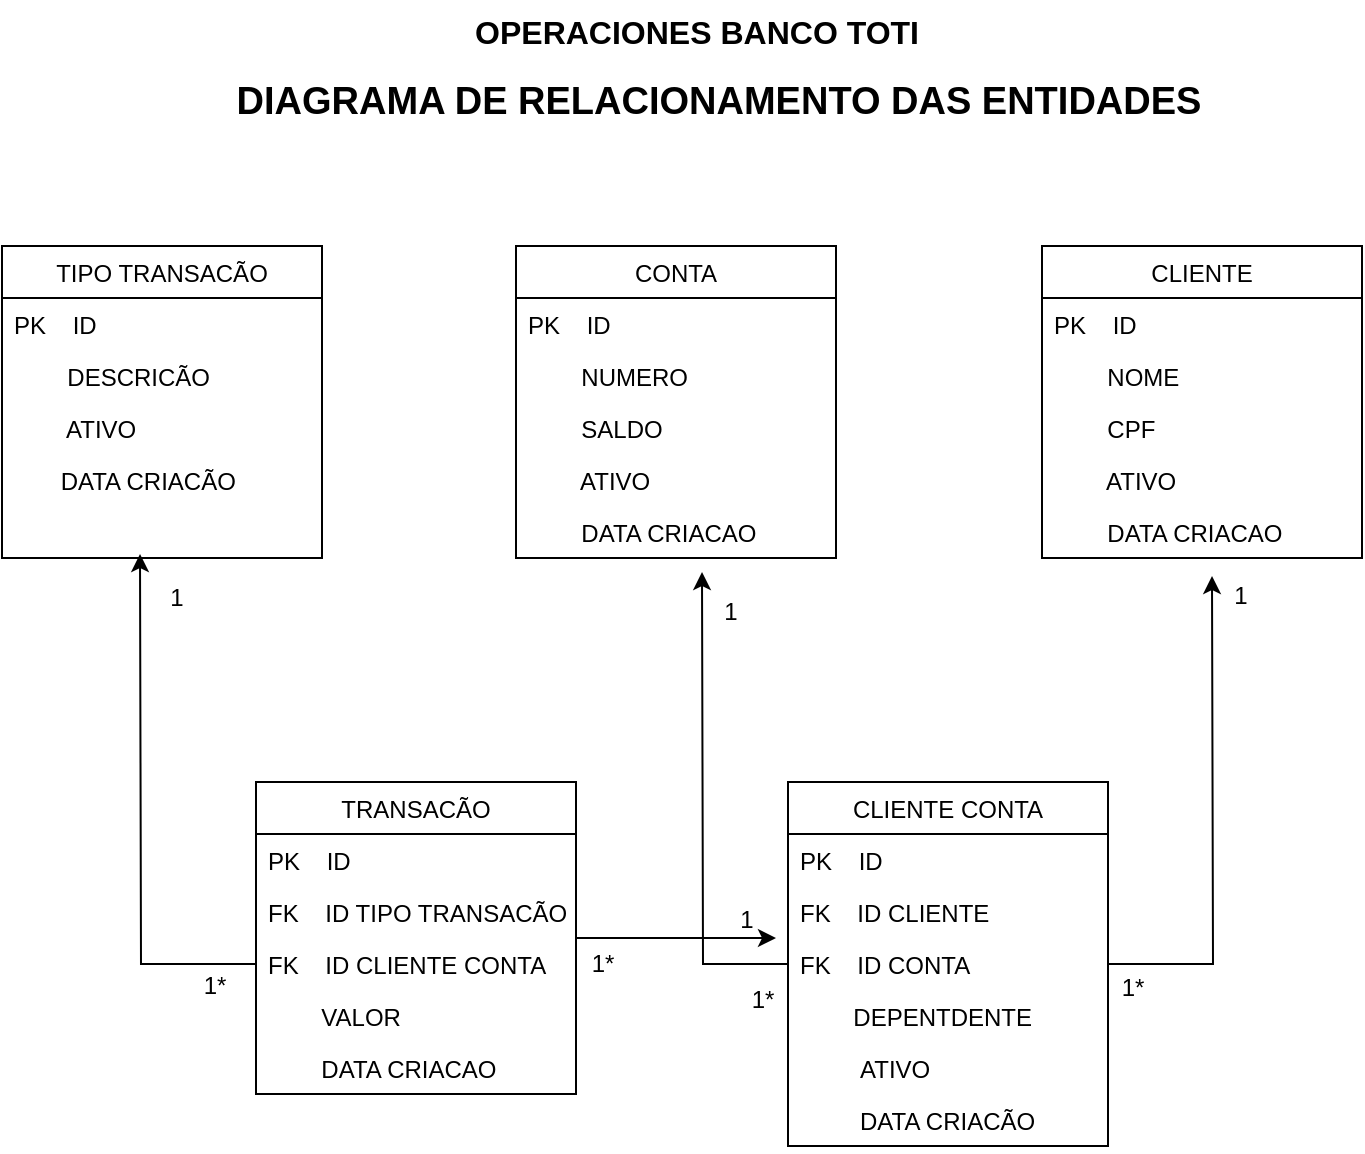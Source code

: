 <mxfile version="20.8.10" type="device"><diagram id="C5RBs43oDa-KdzZeNtuy" name="Page-1"><mxGraphModel dx="864" dy="516" grid="0" gridSize="9" guides="1" tooltips="1" connect="1" arrows="1" fold="1" page="1" pageScale="1" pageWidth="827" pageHeight="1169" math="0" shadow="0"><root><mxCell id="WIyWlLk6GJQsqaUBKTNV-0"/><mxCell id="WIyWlLk6GJQsqaUBKTNV-1" parent="WIyWlLk6GJQsqaUBKTNV-0"/><mxCell id="zkfFHV4jXpPFQw0GAbJ--17" value="CLIENTE" style="swimlane;fontStyle=0;align=center;verticalAlign=top;childLayout=stackLayout;horizontal=1;startSize=26;horizontalStack=0;resizeParent=1;resizeLast=0;collapsible=1;marginBottom=0;rounded=0;shadow=0;strokeWidth=1;" parent="WIyWlLk6GJQsqaUBKTNV-1" vertex="1"><mxGeometry x="592" y="317" width="160" height="156" as="geometry"><mxRectangle x="550" y="140" width="160" height="26" as="alternateBounds"/></mxGeometry></mxCell><mxCell id="zkfFHV4jXpPFQw0GAbJ--18" value="PK    ID" style="text;align=left;verticalAlign=top;spacingLeft=4;spacingRight=4;overflow=hidden;rotatable=0;points=[[0,0.5],[1,0.5]];portConstraint=eastwest;rounded=0;" parent="zkfFHV4jXpPFQw0GAbJ--17" vertex="1"><mxGeometry y="26" width="160" height="26" as="geometry"/></mxCell><mxCell id="zkfFHV4jXpPFQw0GAbJ--19" value="        NOME" style="text;align=left;verticalAlign=top;spacingLeft=4;spacingRight=4;overflow=hidden;rotatable=0;points=[[0,0.5],[1,0.5]];portConstraint=eastwest;rounded=0;shadow=0;html=0;" parent="zkfFHV4jXpPFQw0GAbJ--17" vertex="1"><mxGeometry y="52" width="160" height="26" as="geometry"/></mxCell><mxCell id="zkfFHV4jXpPFQw0GAbJ--20" value="        CPF" style="text;align=left;verticalAlign=top;spacingLeft=4;spacingRight=4;overflow=hidden;rotatable=0;points=[[0,0.5],[1,0.5]];portConstraint=eastwest;rounded=0;shadow=0;html=0;" parent="zkfFHV4jXpPFQw0GAbJ--17" vertex="1"><mxGeometry y="78" width="160" height="26" as="geometry"/></mxCell><mxCell id="ZY7aRTrlcmKJ7q5n4ABJ-0" value="        ATIVO" style="text;align=left;verticalAlign=top;spacingLeft=4;spacingRight=4;overflow=hidden;rotatable=0;points=[[0,0.5],[1,0.5]];portConstraint=eastwest;rounded=0;shadow=0;html=0;" parent="zkfFHV4jXpPFQw0GAbJ--17" vertex="1"><mxGeometry y="104" width="160" height="26" as="geometry"/></mxCell><mxCell id="ZY7aRTrlcmKJ7q5n4ABJ-2" value="        DATA CRIACAO" style="text;align=left;verticalAlign=top;spacingLeft=4;spacingRight=4;overflow=hidden;rotatable=0;points=[[0,0.5],[1,0.5]];portConstraint=eastwest;rounded=0;shadow=0;html=0;" parent="zkfFHV4jXpPFQw0GAbJ--17" vertex="1"><mxGeometry y="130" width="160" height="26" as="geometry"/></mxCell><mxCell id="TUwYF2Wca4uguIGLHAOn-69" value="OPERACIONES BANCO TOTI" style="text;html=1;align=center;verticalAlign=middle;resizable=0;points=[];autosize=1;strokeColor=none;fillColor=none;fontStyle=1;fontSize=16;rounded=0;" parent="WIyWlLk6GJQsqaUBKTNV-1" vertex="1"><mxGeometry x="299" y="194" width="240" height="31" as="geometry"/></mxCell><mxCell id="TUwYF2Wca4uguIGLHAOn-70" value="DIAGRAMA DE RELACIONAMENTO DAS ENTIDADES" style="text;html=1;align=center;verticalAlign=middle;resizable=0;points=[];autosize=1;strokeColor=none;fillColor=none;fontStyle=1;fontSize=19;rounded=0;" parent="WIyWlLk6GJQsqaUBKTNV-1" vertex="1"><mxGeometry x="175" y="225" width="510" height="40" as="geometry"/></mxCell><mxCell id="8pIss5EqBeeWSoRuLL8G-0" value="CONTA" style="swimlane;fontStyle=0;align=center;verticalAlign=top;childLayout=stackLayout;horizontal=1;startSize=26;horizontalStack=0;resizeParent=1;resizeLast=0;collapsible=1;marginBottom=0;rounded=0;shadow=0;strokeWidth=1;" parent="WIyWlLk6GJQsqaUBKTNV-1" vertex="1"><mxGeometry x="329" y="317" width="160" height="156" as="geometry"><mxRectangle x="550" y="140" width="160" height="26" as="alternateBounds"/></mxGeometry></mxCell><mxCell id="8pIss5EqBeeWSoRuLL8G-1" value="PK    ID" style="text;align=left;verticalAlign=top;spacingLeft=4;spacingRight=4;overflow=hidden;rotatable=0;points=[[0,0.5],[1,0.5]];portConstraint=eastwest;rounded=0;" parent="8pIss5EqBeeWSoRuLL8G-0" vertex="1"><mxGeometry y="26" width="160" height="26" as="geometry"/></mxCell><mxCell id="8pIss5EqBeeWSoRuLL8G-2" value="        NUMERO" style="text;align=left;verticalAlign=top;spacingLeft=4;spacingRight=4;overflow=hidden;rotatable=0;points=[[0,0.5],[1,0.5]];portConstraint=eastwest;rounded=0;shadow=0;html=0;" parent="8pIss5EqBeeWSoRuLL8G-0" vertex="1"><mxGeometry y="52" width="160" height="26" as="geometry"/></mxCell><mxCell id="8pIss5EqBeeWSoRuLL8G-3" value="        SALDO  " style="text;align=left;verticalAlign=top;spacingLeft=4;spacingRight=4;overflow=hidden;rotatable=0;points=[[0,0.5],[1,0.5]];portConstraint=eastwest;rounded=0;shadow=0;html=0;" parent="8pIss5EqBeeWSoRuLL8G-0" vertex="1"><mxGeometry y="78" width="160" height="26" as="geometry"/></mxCell><mxCell id="8pIss5EqBeeWSoRuLL8G-4" value="        ATIVO" style="text;align=left;verticalAlign=top;spacingLeft=4;spacingRight=4;overflow=hidden;rotatable=0;points=[[0,0.5],[1,0.5]];portConstraint=eastwest;rounded=0;shadow=0;html=0;" parent="8pIss5EqBeeWSoRuLL8G-0" vertex="1"><mxGeometry y="104" width="160" height="26" as="geometry"/></mxCell><mxCell id="8pIss5EqBeeWSoRuLL8G-5" value="        DATA CRIACAO" style="text;align=left;verticalAlign=top;spacingLeft=4;spacingRight=4;overflow=hidden;rotatable=0;points=[[0,0.5],[1,0.5]];portConstraint=eastwest;rounded=0;shadow=0;html=0;" parent="8pIss5EqBeeWSoRuLL8G-0" vertex="1"><mxGeometry y="130" width="160" height="26" as="geometry"/></mxCell><mxCell id="8pIss5EqBeeWSoRuLL8G-6" value="TIPO TRANSACÃO" style="swimlane;fontStyle=0;align=center;verticalAlign=top;childLayout=stackLayout;horizontal=1;startSize=26;horizontalStack=0;resizeParent=1;resizeLast=0;collapsible=1;marginBottom=0;rounded=0;shadow=0;strokeWidth=1;" parent="WIyWlLk6GJQsqaUBKTNV-1" vertex="1"><mxGeometry x="72" y="317" width="160" height="156" as="geometry"><mxRectangle x="550" y="140" width="160" height="26" as="alternateBounds"/></mxGeometry></mxCell><mxCell id="8pIss5EqBeeWSoRuLL8G-7" value="PK    ID" style="text;align=left;verticalAlign=top;spacingLeft=4;spacingRight=4;overflow=hidden;rotatable=0;points=[[0,0.5],[1,0.5]];portConstraint=eastwest;rounded=0;" parent="8pIss5EqBeeWSoRuLL8G-6" vertex="1"><mxGeometry y="26" width="160" height="26" as="geometry"/></mxCell><mxCell id="8pIss5EqBeeWSoRuLL8G-8" value="        DESCRICÃO" style="text;align=left;verticalAlign=top;spacingLeft=4;spacingRight=4;overflow=hidden;rotatable=0;points=[[0,0.5],[1,0.5]];portConstraint=eastwest;rounded=0;shadow=0;html=0;" parent="8pIss5EqBeeWSoRuLL8G-6" vertex="1"><mxGeometry y="52" width="160" height="26" as="geometry"/></mxCell><mxCell id="8pIss5EqBeeWSoRuLL8G-9" value="        ATIVO" style="text;align=left;verticalAlign=top;spacingLeft=4;spacingRight=4;overflow=hidden;rotatable=0;points=[[0,0.5],[1,0.5]];portConstraint=eastwest;rounded=0;shadow=0;html=0;" parent="8pIss5EqBeeWSoRuLL8G-6" vertex="1"><mxGeometry y="78" width="160" height="26" as="geometry"/></mxCell><mxCell id="8pIss5EqBeeWSoRuLL8G-10" value="       DATA CRIACÃO" style="text;align=left;verticalAlign=top;spacingLeft=4;spacingRight=4;overflow=hidden;rotatable=0;points=[[0,0.5],[1,0.5]];portConstraint=eastwest;rounded=0;shadow=0;html=0;" parent="8pIss5EqBeeWSoRuLL8G-6" vertex="1"><mxGeometry y="104" width="160" height="26" as="geometry"/></mxCell><mxCell id="ZFQVCRRYB-5__TuKwjRk-3" style="edgeStyle=orthogonalEdgeStyle;rounded=0;orthogonalLoop=1;jettySize=auto;html=1;" edge="1" parent="WIyWlLk6GJQsqaUBKTNV-1" source="8pIss5EqBeeWSoRuLL8G-12"><mxGeometry relative="1" as="geometry"><mxPoint x="459" y="663" as="targetPoint"/></mxGeometry></mxCell><mxCell id="8pIss5EqBeeWSoRuLL8G-12" value="TRANSACÃO" style="swimlane;fontStyle=0;align=center;verticalAlign=top;childLayout=stackLayout;horizontal=1;startSize=26;horizontalStack=0;resizeParent=1;resizeLast=0;collapsible=1;marginBottom=0;rounded=0;shadow=0;strokeWidth=1;" parent="WIyWlLk6GJQsqaUBKTNV-1" vertex="1"><mxGeometry x="199" y="585" width="160" height="156" as="geometry"><mxRectangle x="550" y="140" width="160" height="26" as="alternateBounds"/></mxGeometry></mxCell><mxCell id="8pIss5EqBeeWSoRuLL8G-13" value="PK    ID" style="text;align=left;verticalAlign=top;spacingLeft=4;spacingRight=4;overflow=hidden;rotatable=0;points=[[0,0.5],[1,0.5]];portConstraint=eastwest;rounded=0;" parent="8pIss5EqBeeWSoRuLL8G-12" vertex="1"><mxGeometry y="26" width="160" height="26" as="geometry"/></mxCell><mxCell id="8pIss5EqBeeWSoRuLL8G-14" value="FK    ID TIPO TRANSACÃO" style="text;align=left;verticalAlign=top;spacingLeft=4;spacingRight=4;overflow=hidden;rotatable=0;points=[[0,0.5],[1,0.5]];portConstraint=eastwest;rounded=0;shadow=0;html=0;" parent="8pIss5EqBeeWSoRuLL8G-12" vertex="1"><mxGeometry y="52" width="160" height="26" as="geometry"/></mxCell><mxCell id="8pIss5EqBeeWSoRuLL8G-15" value="FK    ID CLIENTE CONTA" style="text;align=left;verticalAlign=top;spacingLeft=4;spacingRight=4;overflow=hidden;rotatable=0;points=[[0,0.5],[1,0.5]];portConstraint=eastwest;rounded=0;shadow=0;html=0;" parent="8pIss5EqBeeWSoRuLL8G-12" vertex="1"><mxGeometry y="78" width="160" height="26" as="geometry"/></mxCell><mxCell id="8pIss5EqBeeWSoRuLL8G-16" value="        VALOR" style="text;align=left;verticalAlign=top;spacingLeft=4;spacingRight=4;overflow=hidden;rotatable=0;points=[[0,0.5],[1,0.5]];portConstraint=eastwest;rounded=0;shadow=0;html=0;" parent="8pIss5EqBeeWSoRuLL8G-12" vertex="1"><mxGeometry y="104" width="160" height="26" as="geometry"/></mxCell><mxCell id="8pIss5EqBeeWSoRuLL8G-17" value="        DATA CRIACAO" style="text;align=left;verticalAlign=top;spacingLeft=4;spacingRight=4;overflow=hidden;rotatable=0;points=[[0,0.5],[1,0.5]];portConstraint=eastwest;rounded=0;shadow=0;html=0;" parent="8pIss5EqBeeWSoRuLL8G-12" vertex="1"><mxGeometry y="130" width="160" height="26" as="geometry"/></mxCell><mxCell id="8pIss5EqBeeWSoRuLL8G-18" value="CLIENTE CONTA" style="swimlane;fontStyle=0;align=center;verticalAlign=top;childLayout=stackLayout;horizontal=1;startSize=26;horizontalStack=0;resizeParent=1;resizeLast=0;collapsible=1;marginBottom=0;rounded=0;shadow=0;strokeWidth=1;" parent="WIyWlLk6GJQsqaUBKTNV-1" vertex="1"><mxGeometry x="465" y="585" width="160" height="182" as="geometry"><mxRectangle x="550" y="140" width="160" height="26" as="alternateBounds"/></mxGeometry></mxCell><mxCell id="8pIss5EqBeeWSoRuLL8G-19" value="PK    ID" style="text;align=left;verticalAlign=top;spacingLeft=4;spacingRight=4;overflow=hidden;rotatable=0;points=[[0,0.5],[1,0.5]];portConstraint=eastwest;rounded=0;" parent="8pIss5EqBeeWSoRuLL8G-18" vertex="1"><mxGeometry y="26" width="160" height="26" as="geometry"/></mxCell><mxCell id="8pIss5EqBeeWSoRuLL8G-20" value="FK    ID CLIENTE" style="text;align=left;verticalAlign=top;spacingLeft=4;spacingRight=4;overflow=hidden;rotatable=0;points=[[0,0.5],[1,0.5]];portConstraint=eastwest;rounded=0;shadow=0;html=0;" parent="8pIss5EqBeeWSoRuLL8G-18" vertex="1"><mxGeometry y="52" width="160" height="26" as="geometry"/></mxCell><mxCell id="8pIss5EqBeeWSoRuLL8G-21" value="FK    ID CONTA" style="text;align=left;verticalAlign=top;spacingLeft=4;spacingRight=4;overflow=hidden;rotatable=0;points=[[0,0.5],[1,0.5]];portConstraint=eastwest;rounded=0;shadow=0;html=0;" parent="8pIss5EqBeeWSoRuLL8G-18" vertex="1"><mxGeometry y="78" width="160" height="26" as="geometry"/></mxCell><mxCell id="8pIss5EqBeeWSoRuLL8G-22" value="        DEPENTDENTE" style="text;align=left;verticalAlign=top;spacingLeft=4;spacingRight=4;overflow=hidden;rotatable=0;points=[[0,0.5],[1,0.5]];portConstraint=eastwest;rounded=0;shadow=0;html=0;" parent="8pIss5EqBeeWSoRuLL8G-18" vertex="1"><mxGeometry y="104" width="160" height="26" as="geometry"/></mxCell><mxCell id="8pIss5EqBeeWSoRuLL8G-23" value="         ATIVO" style="text;align=left;verticalAlign=top;spacingLeft=4;spacingRight=4;overflow=hidden;rotatable=0;points=[[0,0.5],[1,0.5]];portConstraint=eastwest;rounded=0;shadow=0;html=0;" parent="8pIss5EqBeeWSoRuLL8G-18" vertex="1"><mxGeometry y="130" width="160" height="26" as="geometry"/></mxCell><mxCell id="8pIss5EqBeeWSoRuLL8G-24" value="         DATA CRIACÃO" style="text;align=left;verticalAlign=top;spacingLeft=4;spacingRight=4;overflow=hidden;rotatable=0;points=[[0,0.5],[1,0.5]];portConstraint=eastwest;rounded=0;shadow=0;html=0;" parent="8pIss5EqBeeWSoRuLL8G-18" vertex="1"><mxGeometry y="156" width="160" height="26" as="geometry"/></mxCell><mxCell id="8pIss5EqBeeWSoRuLL8G-26" style="edgeStyle=orthogonalEdgeStyle;rounded=0;orthogonalLoop=1;jettySize=auto;html=1;" parent="WIyWlLk6GJQsqaUBKTNV-1" source="8pIss5EqBeeWSoRuLL8G-15" edge="1"><mxGeometry relative="1" as="geometry"><mxPoint x="141" y="471" as="targetPoint"/></mxGeometry></mxCell><mxCell id="8pIss5EqBeeWSoRuLL8G-27" value="1" style="text;html=1;align=center;verticalAlign=middle;resizable=0;points=[];autosize=1;strokeColor=none;fillColor=none;" parent="WIyWlLk6GJQsqaUBKTNV-1" vertex="1"><mxGeometry x="146" y="480" width="25" height="26" as="geometry"/></mxCell><mxCell id="8pIss5EqBeeWSoRuLL8G-28" value="1*" style="text;html=1;align=center;verticalAlign=middle;resizable=0;points=[];autosize=1;strokeColor=none;fillColor=none;" parent="WIyWlLk6GJQsqaUBKTNV-1" vertex="1"><mxGeometry x="163" y="674" width="29" height="26" as="geometry"/></mxCell><mxCell id="8pIss5EqBeeWSoRuLL8G-33" value="1*&lt;br&gt;" style="text;html=1;align=center;verticalAlign=middle;resizable=0;points=[];autosize=1;strokeColor=none;fillColor=none;" parent="WIyWlLk6GJQsqaUBKTNV-1" vertex="1"><mxGeometry x="357" y="663" width="29" height="26" as="geometry"/></mxCell><mxCell id="8pIss5EqBeeWSoRuLL8G-35" style="edgeStyle=orthogonalEdgeStyle;rounded=0;orthogonalLoop=1;jettySize=auto;html=1;exitX=0;exitY=0.5;exitDx=0;exitDy=0;" parent="WIyWlLk6GJQsqaUBKTNV-1" source="8pIss5EqBeeWSoRuLL8G-21" edge="1"><mxGeometry relative="1" as="geometry"><mxPoint x="422" y="480" as="targetPoint"/></mxGeometry></mxCell><mxCell id="8pIss5EqBeeWSoRuLL8G-36" value="1*" style="text;html=1;align=center;verticalAlign=middle;resizable=0;points=[];autosize=1;strokeColor=none;fillColor=none;" parent="WIyWlLk6GJQsqaUBKTNV-1" vertex="1"><mxGeometry x="437" y="681" width="29" height="26" as="geometry"/></mxCell><mxCell id="8pIss5EqBeeWSoRuLL8G-37" value="1" style="text;html=1;align=center;verticalAlign=middle;resizable=0;points=[];autosize=1;strokeColor=none;fillColor=none;" parent="WIyWlLk6GJQsqaUBKTNV-1" vertex="1"><mxGeometry x="423" y="487" width="25" height="26" as="geometry"/></mxCell><mxCell id="8pIss5EqBeeWSoRuLL8G-38" style="edgeStyle=orthogonalEdgeStyle;rounded=0;orthogonalLoop=1;jettySize=auto;html=1;" parent="WIyWlLk6GJQsqaUBKTNV-1" source="8pIss5EqBeeWSoRuLL8G-21" edge="1"><mxGeometry relative="1" as="geometry"><mxPoint x="677" y="482" as="targetPoint"/></mxGeometry></mxCell><mxCell id="8pIss5EqBeeWSoRuLL8G-39" value="1" style="text;html=1;align=center;verticalAlign=middle;resizable=0;points=[];autosize=1;strokeColor=none;fillColor=none;" parent="WIyWlLk6GJQsqaUBKTNV-1" vertex="1"><mxGeometry x="678" y="479" width="25" height="26" as="geometry"/></mxCell><mxCell id="8pIss5EqBeeWSoRuLL8G-40" value="1*" style="text;html=1;align=center;verticalAlign=middle;resizable=0;points=[];autosize=1;strokeColor=none;fillColor=none;" parent="WIyWlLk6GJQsqaUBKTNV-1" vertex="1"><mxGeometry x="622" y="675" width="29" height="26" as="geometry"/></mxCell><mxCell id="ZFQVCRRYB-5__TuKwjRk-5" value="1" style="text;html=1;align=center;verticalAlign=middle;resizable=0;points=[];autosize=1;strokeColor=none;fillColor=none;" vertex="1" parent="WIyWlLk6GJQsqaUBKTNV-1"><mxGeometry x="431" y="641" width="25" height="26" as="geometry"/></mxCell></root></mxGraphModel></diagram></mxfile>